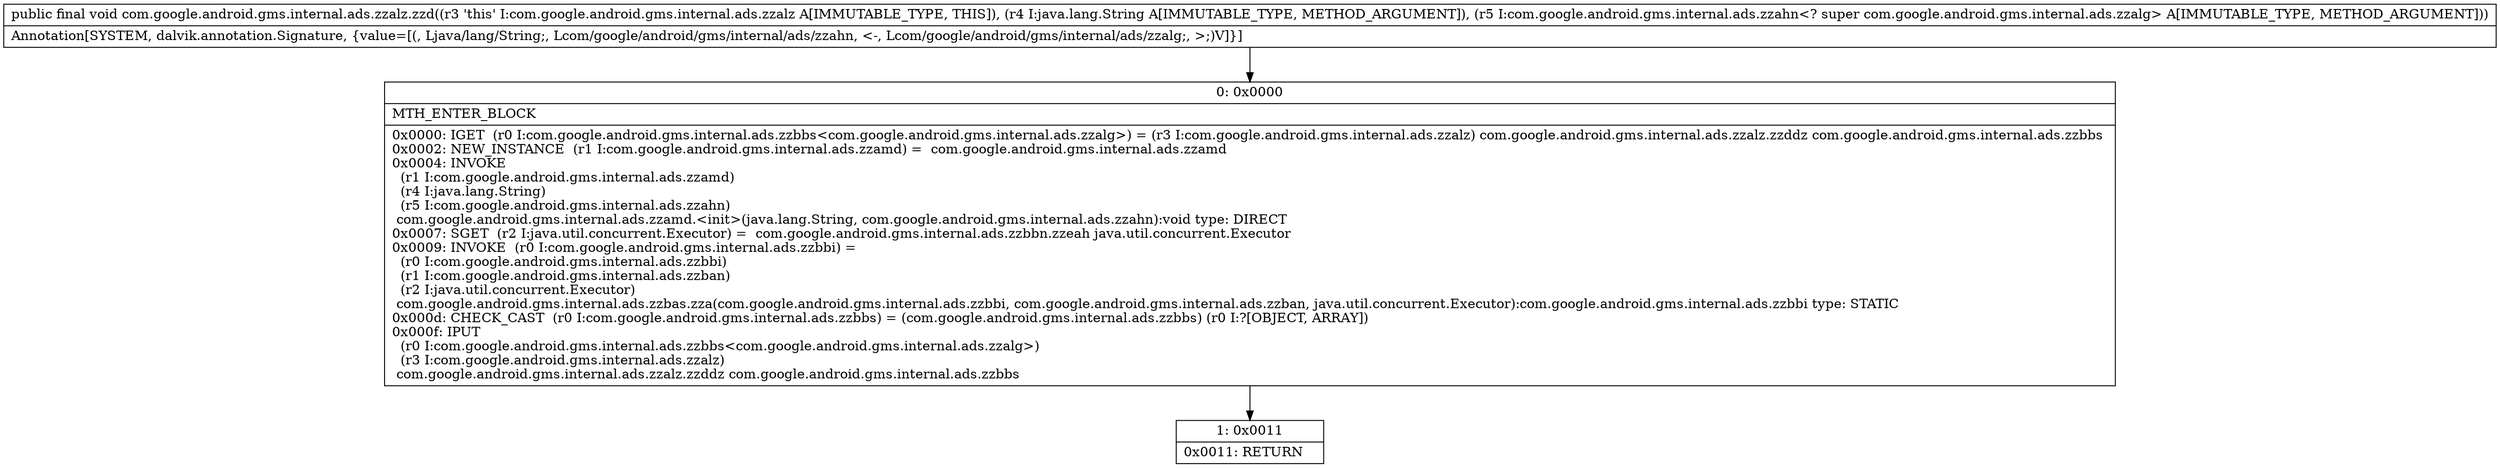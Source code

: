 digraph "CFG forcom.google.android.gms.internal.ads.zzalz.zzd(Ljava\/lang\/String;Lcom\/google\/android\/gms\/internal\/ads\/zzahn;)V" {
Node_0 [shape=record,label="{0\:\ 0x0000|MTH_ENTER_BLOCK\l|0x0000: IGET  (r0 I:com.google.android.gms.internal.ads.zzbbs\<com.google.android.gms.internal.ads.zzalg\>) = (r3 I:com.google.android.gms.internal.ads.zzalz) com.google.android.gms.internal.ads.zzalz.zzddz com.google.android.gms.internal.ads.zzbbs \l0x0002: NEW_INSTANCE  (r1 I:com.google.android.gms.internal.ads.zzamd) =  com.google.android.gms.internal.ads.zzamd \l0x0004: INVOKE  \l  (r1 I:com.google.android.gms.internal.ads.zzamd)\l  (r4 I:java.lang.String)\l  (r5 I:com.google.android.gms.internal.ads.zzahn)\l com.google.android.gms.internal.ads.zzamd.\<init\>(java.lang.String, com.google.android.gms.internal.ads.zzahn):void type: DIRECT \l0x0007: SGET  (r2 I:java.util.concurrent.Executor) =  com.google.android.gms.internal.ads.zzbbn.zzeah java.util.concurrent.Executor \l0x0009: INVOKE  (r0 I:com.google.android.gms.internal.ads.zzbbi) = \l  (r0 I:com.google.android.gms.internal.ads.zzbbi)\l  (r1 I:com.google.android.gms.internal.ads.zzban)\l  (r2 I:java.util.concurrent.Executor)\l com.google.android.gms.internal.ads.zzbas.zza(com.google.android.gms.internal.ads.zzbbi, com.google.android.gms.internal.ads.zzban, java.util.concurrent.Executor):com.google.android.gms.internal.ads.zzbbi type: STATIC \l0x000d: CHECK_CAST  (r0 I:com.google.android.gms.internal.ads.zzbbs) = (com.google.android.gms.internal.ads.zzbbs) (r0 I:?[OBJECT, ARRAY]) \l0x000f: IPUT  \l  (r0 I:com.google.android.gms.internal.ads.zzbbs\<com.google.android.gms.internal.ads.zzalg\>)\l  (r3 I:com.google.android.gms.internal.ads.zzalz)\l com.google.android.gms.internal.ads.zzalz.zzddz com.google.android.gms.internal.ads.zzbbs \l}"];
Node_1 [shape=record,label="{1\:\ 0x0011|0x0011: RETURN   \l}"];
MethodNode[shape=record,label="{public final void com.google.android.gms.internal.ads.zzalz.zzd((r3 'this' I:com.google.android.gms.internal.ads.zzalz A[IMMUTABLE_TYPE, THIS]), (r4 I:java.lang.String A[IMMUTABLE_TYPE, METHOD_ARGUMENT]), (r5 I:com.google.android.gms.internal.ads.zzahn\<? super com.google.android.gms.internal.ads.zzalg\> A[IMMUTABLE_TYPE, METHOD_ARGUMENT]))  | Annotation[SYSTEM, dalvik.annotation.Signature, \{value=[(, Ljava\/lang\/String;, Lcom\/google\/android\/gms\/internal\/ads\/zzahn, \<\-, Lcom\/google\/android\/gms\/internal\/ads\/zzalg;, \>;)V]\}]\l}"];
MethodNode -> Node_0;
Node_0 -> Node_1;
}

